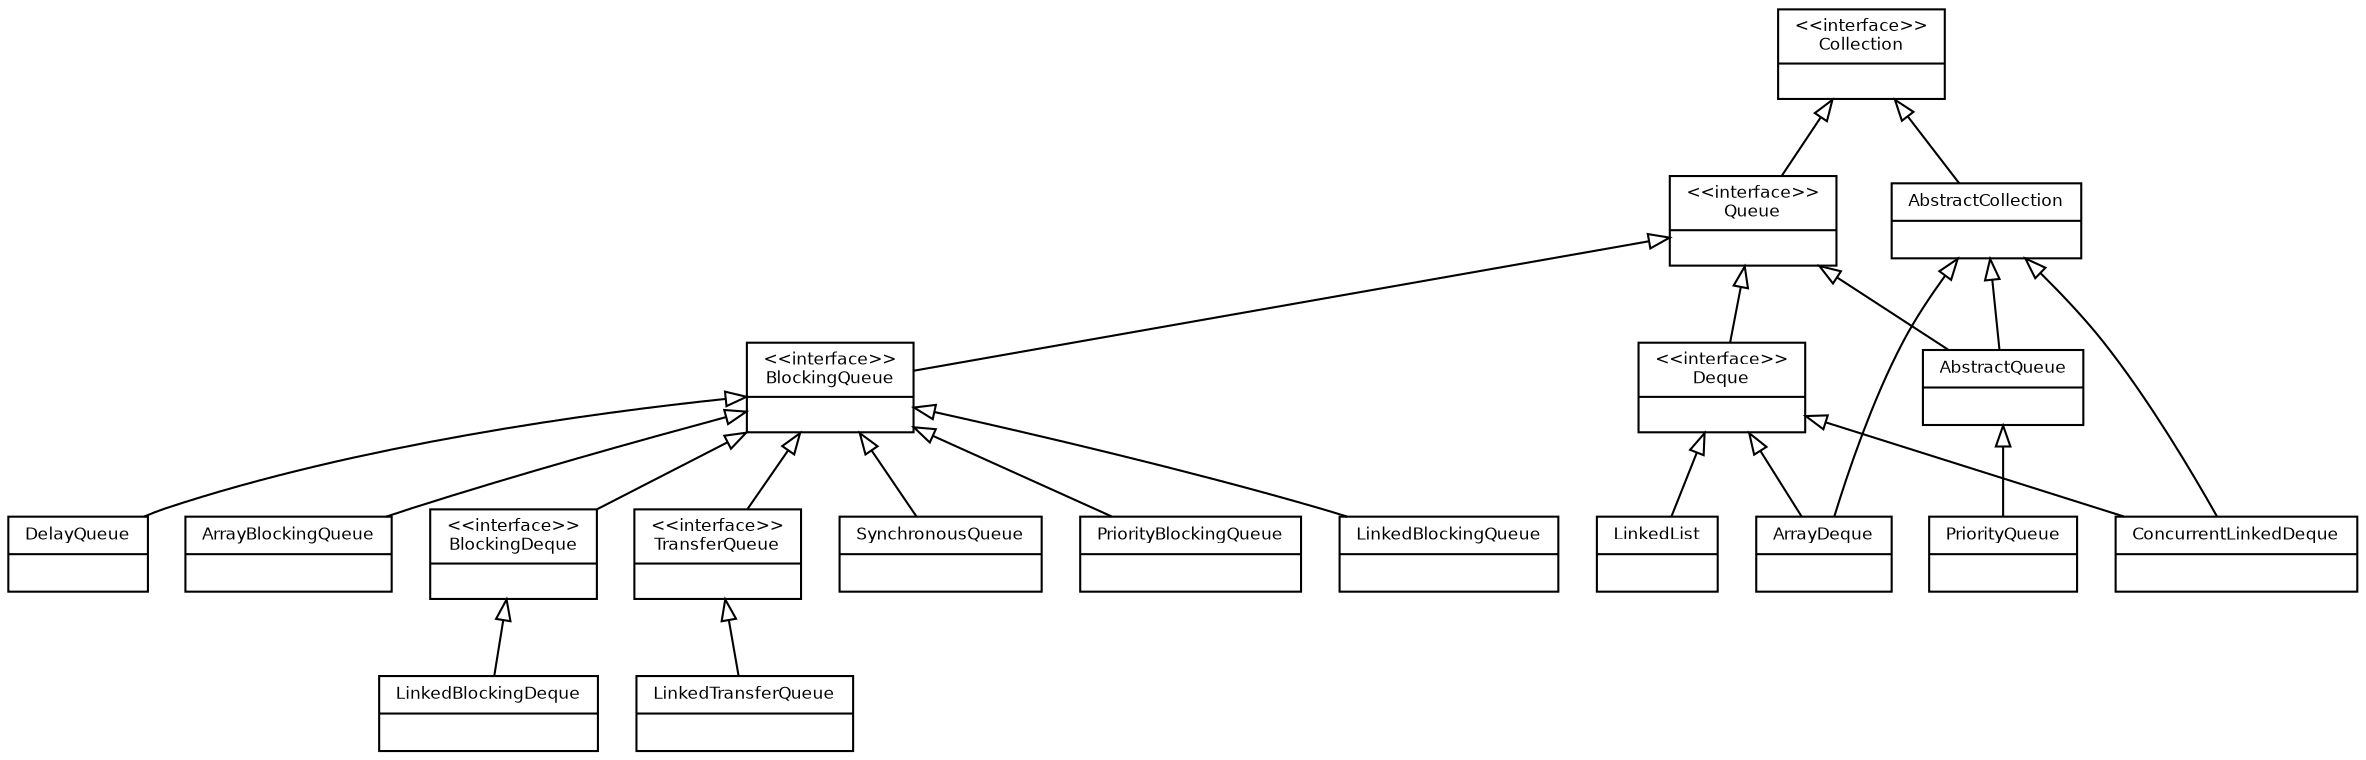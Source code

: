 digraph Queue {
fontname = "Bitstream Vera Sans"
fontsize = 8

node [
fontname = "Bitstream Vera Sans"
fontsize = 8
shape = "record"
]

edge [
arrowtail = "empty"
]

//interfaces
Collection [
label = "{\<\<interface\>\>\nCollection|\l}"
]

Queue [
label = "{\<\<interface\>\>\nQueue|\l}"
]

BlockingQueue [
label = "{\<\<interface\>\>\nBlockingQueue|\l}"
]

BlockingDeque [
label = "{\<\<interface\>\>\nBlockingDeque|\l}"
]

TransferQueue [
label = "{\<\<interface\>\>\nTransferQueue|\l}"
]

Deque [
label = "{\<\<interface\>\>\nDeque|\l}"
]

//abstracts

AbstractCollection [
label = "{AbstractCollection|\l}"
]

AbstractQueue [
label = "{AbstractQueue|\l}"
]


//implementations

SynchronousQueue [
label = "{SynchronousQueue|\l}"
]

PriorityBlockingQueue [
label = "{PriorityBlockingQueue|\l}"
]

PriorityQueue [
label = "{PriorityQueue|\l}"
]

LinkedBlockingQueue [
label = "{LinkedBlockingQueue|\l}"
]

LinkedTransferQueue [
label = "{LinkedTransferQueue|\l}"
]

LinkedList [
label = "{LinkedList|\l}"
]

DelayQueue [
label = "{DelayQueue|\l}"
]

LinkedBlockingDeque [
label = "{LinkedBlockingDeque|\l}"
]

ConcurrentLinkedDeque [
label = "{ConcurrentLinkedDeque|\l}"
]

ArrayDeque [
label = "{ArrayDeque|\l}"
]

ArrayBlockingQueue [
label = "{ArrayBlockingQueue|\l}"
]

Collection -> Queue [dir=back]
Collection -> AbstractCollection[dir=back]

AbstractCollection -> AbstractQueue[dir=back]

//Relations
Queue -> AbstractQueue [dir=back]
Queue -> BlockingQueue[dir=back]

Queue -> Deque [dir=back]

BlockingQueue -> BlockingDeque [dir=back]
BlockingQueue -> TransferQueue [dir=back]

BlockingQueue -> SynchronousQueue [dir=back]

BlockingQueue -> PriorityBlockingQueue [dir=back]

BlockingQueue -> ArrayBlockingQueue [dir=back]

BlockingQueue -> DelayQueue [dir=back]

BlockingQueue -> LinkedBlockingQueue [dir=back]

BlockingDeque -> LinkedBlockingDeque [dir=back]

TransferQueue -> LinkedTransferQueue [dir=back]

Deque -> ConcurrentLinkedDeque [dir=back]
AbstractCollection -> ConcurrentLinkedDeque [dir=back]

AbstractQueue -> PriorityQueue [dir=back]

Deque -> LinkedList [dir=back]

AbstractCollection -> ArrayDeque [dir=back]
Deque -> ArrayDeque [dir=back]
}
//packages?
//wichtigsten Methonde der Interfaces
//Verbingung zu AbstractQ entfernen? LinkedList Extended nicht 
